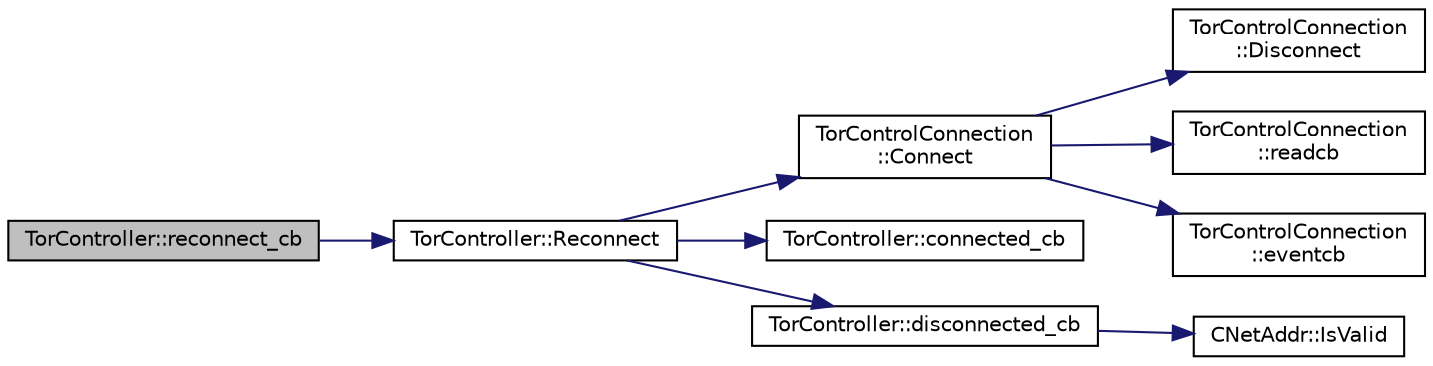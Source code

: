 digraph "TorController::reconnect_cb"
{
  edge [fontname="Helvetica",fontsize="10",labelfontname="Helvetica",labelfontsize="10"];
  node [fontname="Helvetica",fontsize="10",shape=record];
  rankdir="LR";
  Node37 [label="TorController::reconnect_cb",height=0.2,width=0.4,color="black", fillcolor="grey75", style="filled", fontcolor="black"];
  Node37 -> Node38 [color="midnightblue",fontsize="10",style="solid",fontname="Helvetica"];
  Node38 [label="TorController::Reconnect",height=0.2,width=0.4,color="black", fillcolor="white", style="filled",URL="$da/dd9/class_tor_controller.html#ae5d4304836fce79574ec540c5ada8269",tooltip="Reconnect, after getting disconnected. "];
  Node38 -> Node39 [color="midnightblue",fontsize="10",style="solid",fontname="Helvetica"];
  Node39 [label="TorControlConnection\l::Connect",height=0.2,width=0.4,color="black", fillcolor="white", style="filled",URL="$df/dc6/class_tor_control_connection.html#a36b6359caf9a304efe310b9b7141a939",tooltip="Connect to a Tor control port. "];
  Node39 -> Node40 [color="midnightblue",fontsize="10",style="solid",fontname="Helvetica"];
  Node40 [label="TorControlConnection\l::Disconnect",height=0.2,width=0.4,color="black", fillcolor="white", style="filled",URL="$df/dc6/class_tor_control_connection.html#addb42114063641eab12be2fc39b859d5",tooltip="Disconnect from Tor control port. "];
  Node39 -> Node41 [color="midnightblue",fontsize="10",style="solid",fontname="Helvetica"];
  Node41 [label="TorControlConnection\l::readcb",height=0.2,width=0.4,color="black", fillcolor="white", style="filled",URL="$df/dc6/class_tor_control_connection.html#a7d7e2393f19cb41c32223def3df769ea",tooltip="Libevent handlers: internal. "];
  Node39 -> Node42 [color="midnightblue",fontsize="10",style="solid",fontname="Helvetica"];
  Node42 [label="TorControlConnection\l::eventcb",height=0.2,width=0.4,color="black", fillcolor="white", style="filled",URL="$df/dc6/class_tor_control_connection.html#a8b22b26822247f8be7d739e14a045e98"];
  Node38 -> Node43 [color="midnightblue",fontsize="10",style="solid",fontname="Helvetica"];
  Node43 [label="TorController::connected_cb",height=0.2,width=0.4,color="black", fillcolor="white", style="filled",URL="$da/dd9/class_tor_controller.html#a59d56a1525a08235b07dd9eadbae0d1f",tooltip="Callback after successful connection. "];
  Node38 -> Node44 [color="midnightblue",fontsize="10",style="solid",fontname="Helvetica"];
  Node44 [label="TorController::disconnected_cb",height=0.2,width=0.4,color="black", fillcolor="white", style="filled",URL="$da/dd9/class_tor_controller.html#a81392f33f0c7e069762668ec3a757075",tooltip="Callback after connection lost or failed connection attempt. "];
  Node44 -> Node45 [color="midnightblue",fontsize="10",style="solid",fontname="Helvetica"];
  Node45 [label="CNetAddr::IsValid",height=0.2,width=0.4,color="black", fillcolor="white", style="filled",URL="$d3/dc3/class_c_net_addr.html#a6fe20b8da9701ca5dc2af078e2e8ac25"];
}
